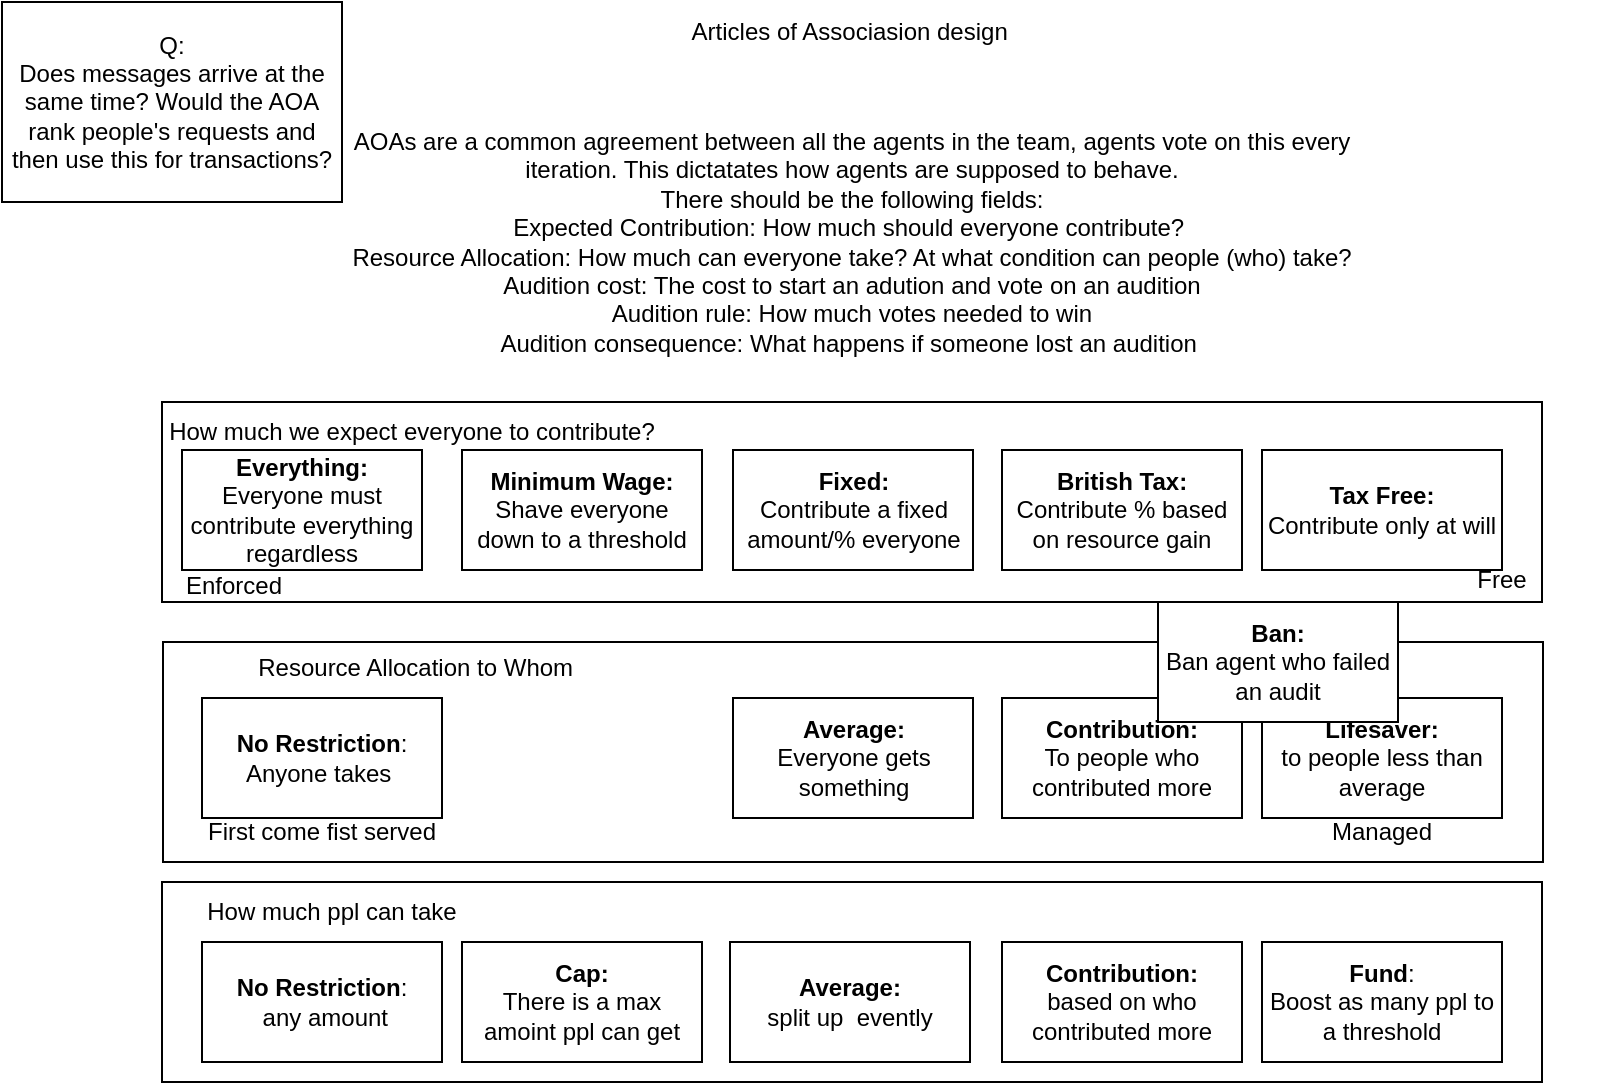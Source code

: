 <mxfile>
    <diagram id="QASAhiPvGFO7ehi8kXQd" name="Page-1">
        <mxGraphModel dx="1605" dy="731" grid="1" gridSize="10" guides="1" tooltips="1" connect="1" arrows="1" fold="1" page="1" pageScale="1" pageWidth="850" pageHeight="1100" math="0" shadow="0">
            <root>
                <mxCell id="0"/>
                <mxCell id="1" parent="0"/>
                <mxCell id="2" value="" style="rounded=0;whiteSpace=wrap;html=1;" vertex="1" parent="1">
                    <mxGeometry x="80" y="210" width="690" height="100" as="geometry"/>
                </mxCell>
                <mxCell id="3" value="Articles of Associasion design&amp;nbsp;" style="text;html=1;strokeColor=none;fillColor=none;align=center;verticalAlign=middle;whiteSpace=wrap;rounded=0;" vertex="1" parent="1">
                    <mxGeometry x="303" y="10" width="245" height="30" as="geometry"/>
                </mxCell>
                <mxCell id="5" value="AOAs are a common agreement between all the agents in the team, agents vote on this every iteration. This dictatates how agents are supposed to behave.&lt;br&gt;There should be the following fields:&lt;br&gt;Expected Contribution: How much should everyone contribute?&amp;nbsp;&lt;br&gt;Resource Allocation: How much can everyone take? At what condition can people (who) take?&lt;br&gt;Audition cost: The cost to start an adution and vote on an audition&lt;br&gt;Audition rule: How much votes needed to win&lt;br&gt;Audition consequence: What happens if someone lost an audition&amp;nbsp;" style="text;html=1;strokeColor=none;fillColor=none;align=center;verticalAlign=middle;whiteSpace=wrap;rounded=0;" vertex="1" parent="1">
                    <mxGeometry x="170" y="50" width="510" height="160" as="geometry"/>
                </mxCell>
                <mxCell id="7" value="&lt;b&gt;Everything:&lt;/b&gt;&lt;br&gt;Everyone must contribute everything regardless" style="rounded=0;whiteSpace=wrap;html=1;" vertex="1" parent="1">
                    <mxGeometry x="90" y="234" width="120" height="60" as="geometry"/>
                </mxCell>
                <mxCell id="9" style="edgeStyle=none;html=1;" edge="1" parent="1" source="8" target="2">
                    <mxGeometry relative="1" as="geometry"/>
                </mxCell>
                <mxCell id="8" value="How much we expect everyone to contribute?" style="text;html=1;strokeColor=none;fillColor=none;align=center;verticalAlign=middle;whiteSpace=wrap;rounded=0;" vertex="1" parent="1">
                    <mxGeometry x="50" y="210" width="310" height="30" as="geometry"/>
                </mxCell>
                <mxCell id="10" value="&lt;b&gt;British Tax:&lt;/b&gt;&lt;br&gt;Contribute % based on resource gain" style="rounded=0;whiteSpace=wrap;html=1;" vertex="1" parent="1">
                    <mxGeometry x="500" y="234" width="120" height="60" as="geometry"/>
                </mxCell>
                <mxCell id="11" value="Free" style="text;html=1;strokeColor=none;fillColor=none;align=center;verticalAlign=middle;whiteSpace=wrap;rounded=0;" vertex="1" parent="1">
                    <mxGeometry x="720" y="284" width="60" height="30" as="geometry"/>
                </mxCell>
                <mxCell id="12" value="Enforced" style="text;html=1;strokeColor=none;fillColor=none;align=center;verticalAlign=middle;whiteSpace=wrap;rounded=0;" vertex="1" parent="1">
                    <mxGeometry x="86" y="287" width="60" height="30" as="geometry"/>
                </mxCell>
                <mxCell id="13" value="&lt;b&gt;Fixed:&lt;/b&gt;&lt;br&gt;Contribute a fixed amount/% everyone" style="rounded=0;whiteSpace=wrap;html=1;" vertex="1" parent="1">
                    <mxGeometry x="365.5" y="234" width="120" height="60" as="geometry"/>
                </mxCell>
                <mxCell id="14" value="&lt;b&gt;Tax Free:&lt;/b&gt;&lt;br&gt;Contribute only at will" style="rounded=0;whiteSpace=wrap;html=1;" vertex="1" parent="1">
                    <mxGeometry x="630" y="234" width="120" height="60" as="geometry"/>
                </mxCell>
                <mxCell id="15" value="&lt;b&gt;Minimum Wage:&lt;/b&gt;&lt;br&gt;Shave everyone down to a threshold" style="rounded=0;whiteSpace=wrap;html=1;" vertex="1" parent="1">
                    <mxGeometry x="230" y="234" width="120" height="60" as="geometry"/>
                </mxCell>
                <mxCell id="16" value="" style="rounded=0;whiteSpace=wrap;html=1;" vertex="1" parent="1">
                    <mxGeometry x="80.5" y="330" width="690" height="110" as="geometry"/>
                </mxCell>
                <mxCell id="17" value="Text" style="text;html=1;strokeColor=none;fillColor=none;align=center;verticalAlign=middle;whiteSpace=wrap;rounded=0;" vertex="1" parent="1">
                    <mxGeometry x="380" y="480" width="60" height="30" as="geometry"/>
                </mxCell>
                <mxCell id="18" value="Resource Allocation to Whom&amp;nbsp;" style="text;html=1;strokeColor=none;fillColor=none;align=center;verticalAlign=middle;whiteSpace=wrap;rounded=0;" vertex="1" parent="1">
                    <mxGeometry x="67" y="328" width="283" height="30" as="geometry"/>
                </mxCell>
                <mxCell id="19" value="&lt;b&gt;Average:&lt;/b&gt;&lt;br&gt;Everyone gets something" style="rounded=0;whiteSpace=wrap;html=1;" vertex="1" parent="1">
                    <mxGeometry x="365.5" y="358" width="120" height="60" as="geometry"/>
                </mxCell>
                <mxCell id="21" value="&lt;b&gt;Lifesaver:&lt;/b&gt;&lt;br&gt;to people less than average" style="rounded=0;whiteSpace=wrap;html=1;" vertex="1" parent="1">
                    <mxGeometry x="630" y="358" width="120" height="60" as="geometry"/>
                </mxCell>
                <mxCell id="22" value="&lt;b&gt;No Restriction&lt;/b&gt;:&lt;br&gt;Anyone takes&amp;nbsp;" style="rounded=0;whiteSpace=wrap;html=1;" vertex="1" parent="1">
                    <mxGeometry x="100" y="358" width="120" height="60" as="geometry"/>
                </mxCell>
                <mxCell id="23" value="First come fist served" style="text;html=1;strokeColor=none;fillColor=none;align=center;verticalAlign=middle;whiteSpace=wrap;rounded=0;" vertex="1" parent="1">
                    <mxGeometry x="48" y="410" width="224" height="30" as="geometry"/>
                </mxCell>
                <mxCell id="24" value="Managed" style="text;html=1;strokeColor=none;fillColor=none;align=center;verticalAlign=middle;whiteSpace=wrap;rounded=0;" vertex="1" parent="1">
                    <mxGeometry x="578" y="410" width="224" height="30" as="geometry"/>
                </mxCell>
                <mxCell id="25" value="&lt;b&gt;Contribution:&lt;/b&gt;&lt;br&gt;To people who contributed more" style="rounded=0;whiteSpace=wrap;html=1;" vertex="1" parent="1">
                    <mxGeometry x="500" y="358" width="120" height="60" as="geometry"/>
                </mxCell>
                <mxCell id="26" value="" style="rounded=0;whiteSpace=wrap;html=1;" vertex="1" parent="1">
                    <mxGeometry x="80" y="450" width="690" height="100" as="geometry"/>
                </mxCell>
                <mxCell id="27" value="How much ppl can take" style="text;html=1;strokeColor=none;fillColor=none;align=center;verticalAlign=middle;whiteSpace=wrap;rounded=0;" vertex="1" parent="1">
                    <mxGeometry x="80" y="450" width="170" height="30" as="geometry"/>
                </mxCell>
                <mxCell id="28" value="&lt;b&gt;No Restriction&lt;/b&gt;:&lt;br&gt;&amp;nbsp;any amount" style="rounded=0;whiteSpace=wrap;html=1;" vertex="1" parent="1">
                    <mxGeometry x="100" y="480" width="120" height="60" as="geometry"/>
                </mxCell>
                <mxCell id="20" value="&lt;b&gt;Cap:&lt;/b&gt;&lt;br&gt;There is a max amoint ppl can get" style="rounded=0;whiteSpace=wrap;html=1;" vertex="1" parent="1">
                    <mxGeometry x="230" y="480" width="120" height="60" as="geometry"/>
                </mxCell>
                <mxCell id="29" value="&lt;b&gt;Average:&lt;/b&gt;&lt;br&gt;split up&amp;nbsp; evently" style="rounded=0;whiteSpace=wrap;html=1;" vertex="1" parent="1">
                    <mxGeometry x="364" y="480" width="120" height="60" as="geometry"/>
                </mxCell>
                <mxCell id="30" value="&lt;b&gt;Fund&lt;/b&gt;:&lt;br&gt;Boost as many ppl to a threshold" style="rounded=0;whiteSpace=wrap;html=1;" vertex="1" parent="1">
                    <mxGeometry x="630" y="480" width="120" height="60" as="geometry"/>
                </mxCell>
                <mxCell id="31" value="&lt;b&gt;Contribution:&lt;/b&gt;&lt;br&gt;based on who contributed more" style="rounded=0;whiteSpace=wrap;html=1;" vertex="1" parent="1">
                    <mxGeometry x="500" y="480" width="120" height="60" as="geometry"/>
                </mxCell>
                <mxCell id="32" value="&lt;b&gt;Ban:&lt;/b&gt;&lt;br&gt;Ban agent who failed an audit" style="rounded=0;whiteSpace=wrap;html=1;" vertex="1" parent="1">
                    <mxGeometry x="578" y="310" width="120" height="60" as="geometry"/>
                </mxCell>
                <mxCell id="33" value="Q:&lt;br&gt;Does messages arrive at the same time? Would the AOA rank people's requests and then use this for transactions?" style="rounded=0;whiteSpace=wrap;html=1;" vertex="1" parent="1">
                    <mxGeometry y="10" width="170" height="100" as="geometry"/>
                </mxCell>
            </root>
        </mxGraphModel>
    </diagram>
</mxfile>